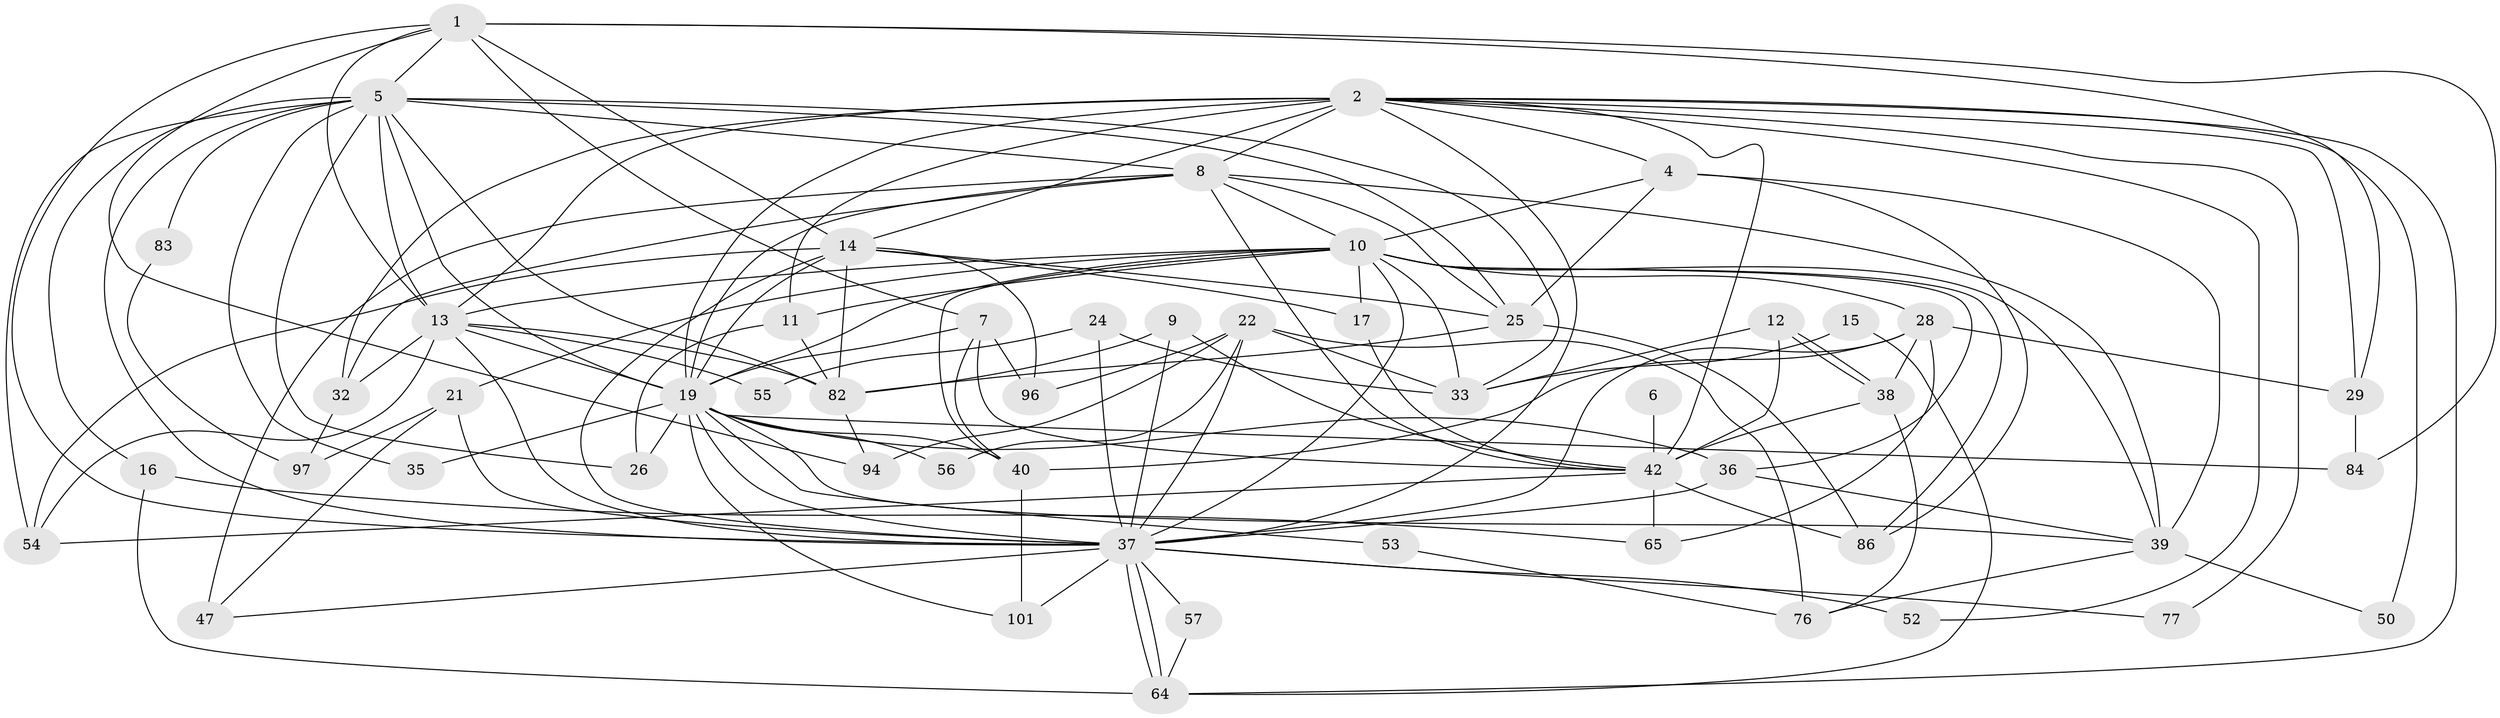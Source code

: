 // original degree distribution, {7: 0.02830188679245283, 9: 0.018867924528301886, 5: 0.1509433962264151, 2: 0.11320754716981132, 6: 0.07547169811320754, 3: 0.29245283018867924, 4: 0.3113207547169811, 8: 0.009433962264150943}
// Generated by graph-tools (version 1.1) at 2025/15/03/09/25 04:15:00]
// undirected, 53 vertices, 141 edges
graph export_dot {
graph [start="1"]
  node [color=gray90,style=filled];
  1 [super="+27"];
  2 [super="+46+30+3"];
  4 [super="+61"];
  5 [super="+23"];
  6;
  7 [super="+31"];
  8 [super="+48+18"];
  9;
  10 [super="+43+70"];
  11;
  12;
  13 [super="+67+41"];
  14 [super="+49"];
  15;
  16;
  17;
  19 [super="+20"];
  21 [super="+100+79"];
  22 [super="+92"];
  24;
  25;
  26;
  28 [super="+73+81"];
  29 [super="+88"];
  32 [super="+69"];
  33 [super="+71"];
  35;
  36 [super="+85"];
  37 [super="+87+91+62+51"];
  38;
  39 [super="+72"];
  40 [super="+102"];
  42 [super="+44"];
  47;
  50;
  52;
  53;
  54 [super="+103"];
  55;
  56;
  57;
  64;
  65;
  76;
  77;
  82 [super="+105"];
  83;
  84;
  86;
  94;
  96;
  97;
  101;
  1 -- 84;
  1 -- 7;
  1 -- 14;
  1 -- 94;
  1 -- 29;
  1 -- 5;
  1 -- 37;
  1 -- 13;
  2 -- 14;
  2 -- 64;
  2 -- 77;
  2 -- 13 [weight=3];
  2 -- 52;
  2 -- 8;
  2 -- 29;
  2 -- 4;
  2 -- 50;
  2 -- 37;
  2 -- 32;
  2 -- 19;
  2 -- 42;
  2 -- 11;
  4 -- 39 [weight=2];
  4 -- 86;
  4 -- 25;
  4 -- 10;
  5 -- 26;
  5 -- 19;
  5 -- 83;
  5 -- 33;
  5 -- 35;
  5 -- 13;
  5 -- 16;
  5 -- 54;
  5 -- 25;
  5 -- 82;
  5 -- 8;
  5 -- 37;
  6 -- 42 [weight=3];
  7 -- 96;
  7 -- 40;
  7 -- 42;
  7 -- 19;
  8 -- 25 [weight=2];
  8 -- 32;
  8 -- 42;
  8 -- 47 [weight=3];
  8 -- 39;
  8 -- 10;
  8 -- 19;
  9 -- 42;
  9 -- 37 [weight=2];
  9 -- 82;
  10 -- 11;
  10 -- 28;
  10 -- 36 [weight=2];
  10 -- 37 [weight=2];
  10 -- 21 [weight=2];
  10 -- 40;
  10 -- 13;
  10 -- 33;
  10 -- 17;
  10 -- 86;
  10 -- 39;
  10 -- 19;
  11 -- 26;
  11 -- 82;
  12 -- 38;
  12 -- 38;
  12 -- 33;
  12 -- 42;
  13 -- 54;
  13 -- 37;
  13 -- 32 [weight=2];
  13 -- 82;
  13 -- 55;
  13 -- 19;
  14 -- 25;
  14 -- 17;
  14 -- 96;
  14 -- 82;
  14 -- 37;
  14 -- 54;
  14 -- 19;
  15 -- 64;
  15 -- 33;
  16 -- 64;
  16 -- 65;
  17 -- 42;
  19 -- 36 [weight=2];
  19 -- 40 [weight=2];
  19 -- 84;
  19 -- 26;
  19 -- 35;
  19 -- 37;
  19 -- 101;
  19 -- 39;
  19 -- 53;
  19 -- 56;
  21 -- 47;
  21 -- 97;
  21 -- 37;
  22 -- 76;
  22 -- 94;
  22 -- 33;
  22 -- 56;
  22 -- 96;
  22 -- 37;
  24 -- 55;
  24 -- 33;
  24 -- 37;
  25 -- 82;
  25 -- 86;
  28 -- 40;
  28 -- 37;
  28 -- 29;
  28 -- 38;
  28 -- 65;
  29 -- 84;
  32 -- 97;
  36 -- 37;
  36 -- 39;
  37 -- 64;
  37 -- 64;
  37 -- 101;
  37 -- 57;
  37 -- 52;
  37 -- 77;
  37 -- 47;
  38 -- 42;
  38 -- 76;
  39 -- 50;
  39 -- 76;
  40 -- 101;
  42 -- 65;
  42 -- 86;
  42 -- 54;
  53 -- 76;
  57 -- 64;
  82 -- 94;
  83 -- 97;
}
